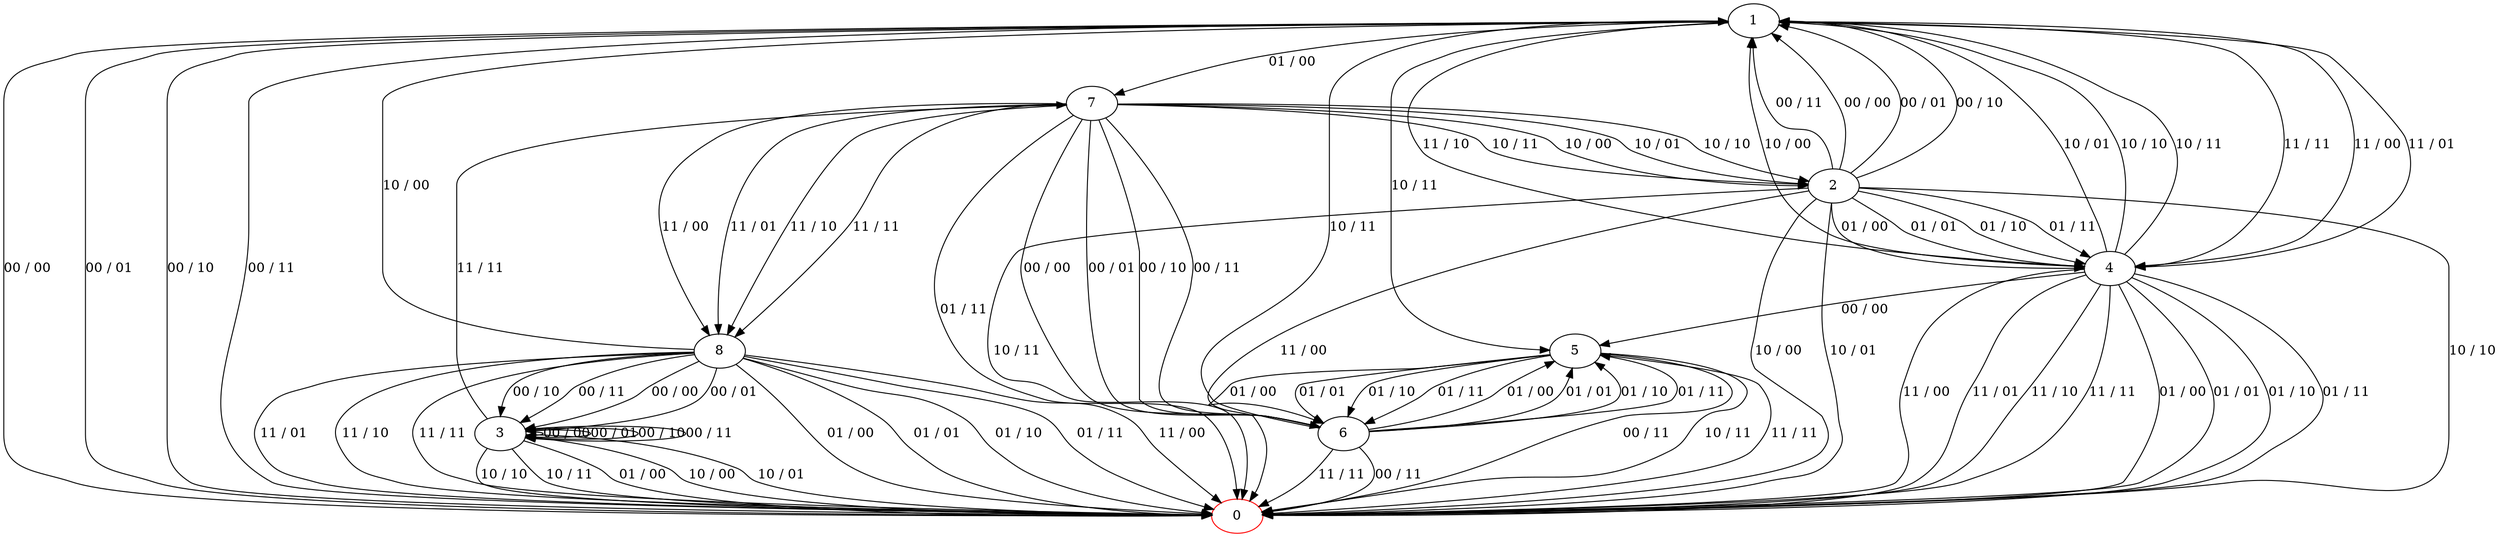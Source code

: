 digraph g {
0 [color="red"]
1
2
3
4
5
6
7
8
1 -> 0 [label="00 / 00"]
1 -> 0 [label="00 / 01"]
1 -> 0 [label="00 / 10"]
1 -> 0 [label="00 / 11"]
1 -> 7 [label="01 / 00"]
1 -> 5 [label="10 / 11"]
1 -> 4 [label="11 / 00"]
1 -> 4 [label="11 / 01"]
1 -> 4 [label="11 / 10"]
1 -> 4 [label="11 / 11"]
2 -> 1 [label="00 / 00"]
2 -> 1 [label="00 / 01"]
2 -> 1 [label="00 / 10"]
2 -> 1 [label="00 / 11"]
2 -> 4 [label="01 / 00"]
2 -> 4 [label="01 / 01"]
2 -> 4 [label="01 / 10"]
2 -> 4 [label="01 / 11"]
2 -> 0 [label="10 / 00"]
2 -> 0 [label="10 / 01"]
2 -> 0 [label="10 / 10"]
2 -> 0 [label="10 / 11"]
2 -> 0 [label="11 / 00"]
3 -> 3 [label="00 / 00"]
3 -> 3 [label="00 / 01"]
3 -> 3 [label="00 / 10"]
3 -> 3 [label="00 / 11"]
3 -> 0 [label="01 / 00"]
3 -> 0 [label="10 / 00"]
3 -> 0 [label="10 / 01"]
3 -> 0 [label="10 / 10"]
3 -> 0 [label="10 / 11"]
3 -> 7 [label="11 / 11"]
4 -> 5 [label="00 / 00"]
4 -> 0 [label="01 / 00"]
4 -> 0 [label="01 / 01"]
4 -> 0 [label="01 / 10"]
4 -> 0 [label="01 / 11"]
4 -> 1 [label="10 / 00"]
4 -> 1 [label="10 / 01"]
4 -> 1 [label="10 / 10"]
4 -> 1 [label="10 / 11"]
4 -> 0 [label="11 / 00"]
4 -> 0 [label="11 / 01"]
4 -> 0 [label="11 / 10"]
4 -> 0 [label="11 / 11"]
5 -> 0 [label="00 / 11"]
5 -> 6 [label="01 / 00"]
5 -> 6 [label="01 / 01"]
5 -> 6 [label="01 / 10"]
5 -> 6 [label="01 / 11"]
5 -> 0 [label="10 / 11"]
5 -> 0 [label="11 / 11"]
6 -> 0 [label="00 / 11"]
6 -> 5 [label="01 / 00"]
6 -> 5 [label="01 / 01"]
6 -> 5 [label="01 / 10"]
6 -> 5 [label="01 / 11"]
6 -> 1 [label="10 / 11"]
6 -> 0 [label="11 / 11"]
7 -> 6 [label="00 / 00"]
7 -> 6 [label="00 / 01"]
7 -> 6 [label="00 / 10"]
7 -> 6 [label="00 / 11"]
7 -> 0 [label="01 / 11"]
7 -> 2 [label="10 / 00"]
7 -> 2 [label="10 / 01"]
7 -> 2 [label="10 / 10"]
7 -> 2 [label="10 / 11"]
7 -> 8 [label="11 / 00"]
7 -> 8 [label="11 / 01"]
7 -> 8 [label="11 / 10"]
7 -> 8 [label="11 / 11"]
8 -> 3 [label="00 / 00"]
8 -> 3 [label="00 / 01"]
8 -> 3 [label="00 / 10"]
8 -> 3 [label="00 / 11"]
8 -> 0 [label="01 / 00"]
8 -> 0 [label="01 / 01"]
8 -> 0 [label="01 / 10"]
8 -> 0 [label="01 / 11"]
8 -> 1 [label="10 / 00"]
8 -> 0 [label="11 / 00"]
8 -> 0 [label="11 / 01"]
8 -> 0 [label="11 / 10"]
8 -> 0 [label="11 / 11"]
}